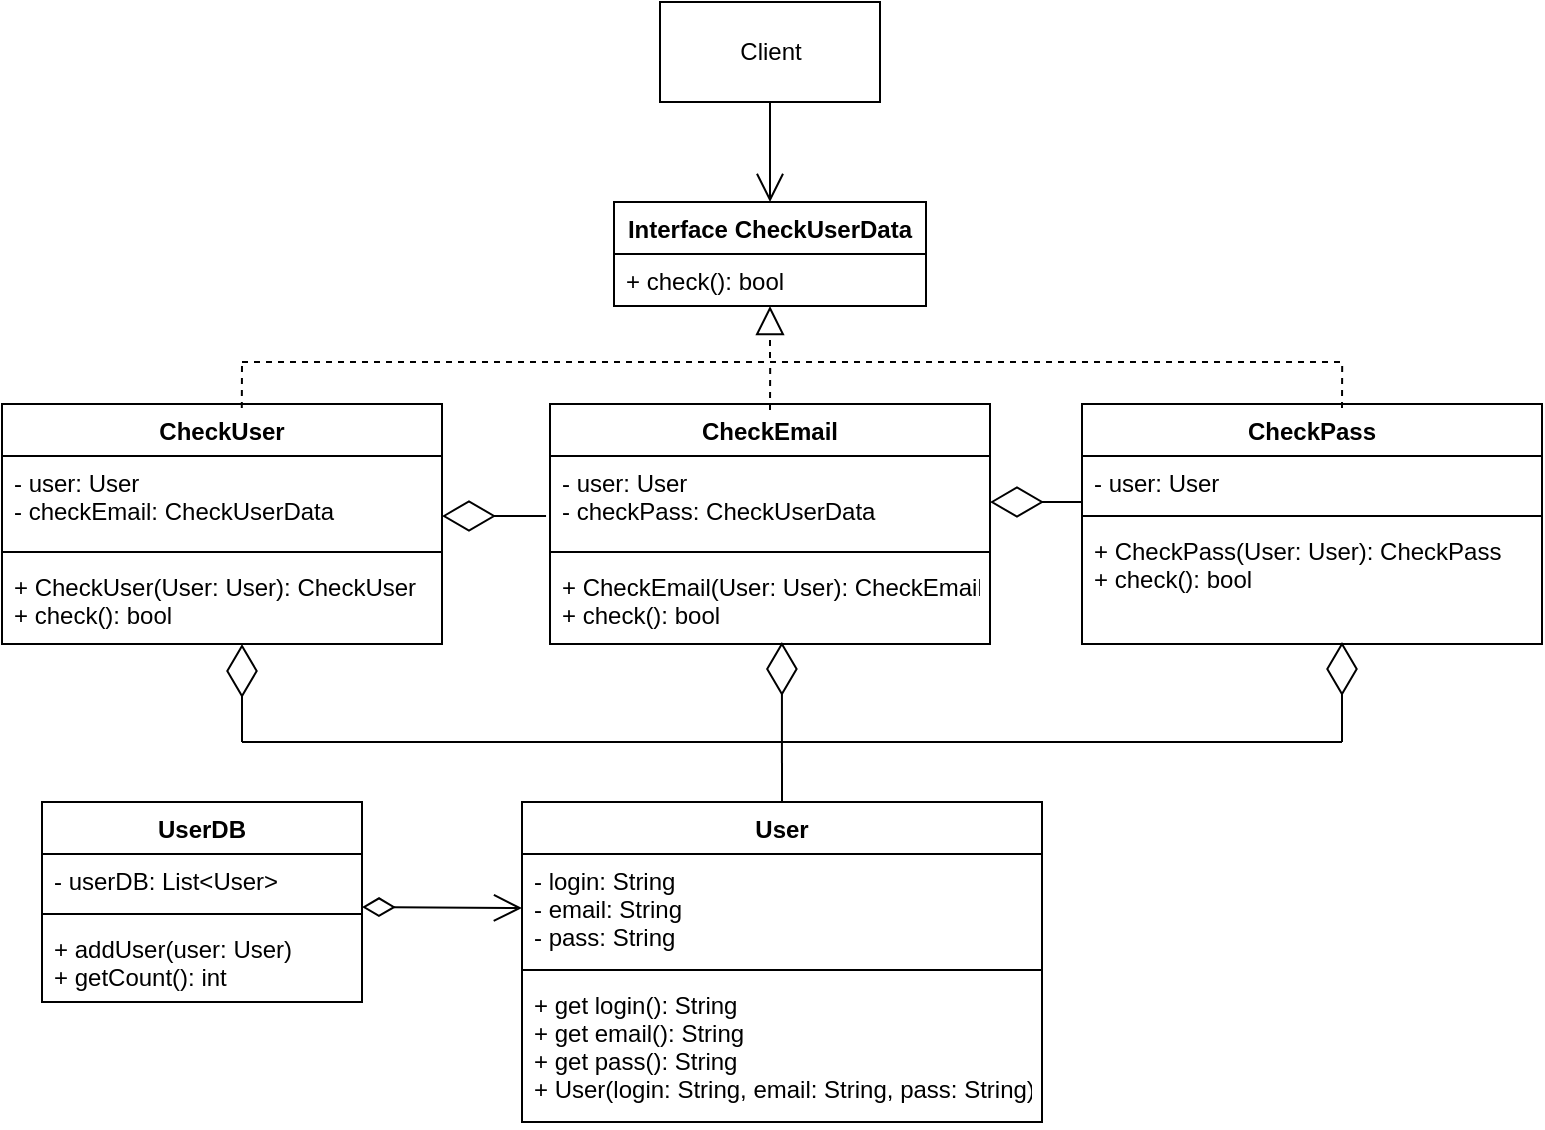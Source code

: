 <mxfile version="14.5.1" type="device"><diagram id="VJbZBWEGekMtrRJgZ7I2" name="Страница 1"><mxGraphModel dx="1086" dy="776" grid="1" gridSize="10" guides="1" tooltips="1" connect="1" arrows="1" fold="1" page="1" pageScale="1" pageWidth="827" pageHeight="1169" math="0" shadow="0"><root><mxCell id="0"/><mxCell id="1" parent="0"/><mxCell id="MDUPDTuJQlAU1jmgD7z4-1" value="Client" style="html=1;" vertex="1" parent="1"><mxGeometry x="359" y="50" width="110" height="50" as="geometry"/></mxCell><mxCell id="MDUPDTuJQlAU1jmgD7z4-2" value="Interface CheckUserData" style="swimlane;fontStyle=1;childLayout=stackLayout;horizontal=1;startSize=26;fillColor=none;horizontalStack=0;resizeParent=1;resizeParentMax=0;resizeLast=0;collapsible=1;marginBottom=0;" vertex="1" parent="1"><mxGeometry x="336" y="150" width="156" height="52" as="geometry"/></mxCell><mxCell id="MDUPDTuJQlAU1jmgD7z4-3" value="+ check(): bool" style="text;strokeColor=none;fillColor=none;align=left;verticalAlign=top;spacingLeft=4;spacingRight=4;overflow=hidden;rotatable=0;points=[[0,0.5],[1,0.5]];portConstraint=eastwest;" vertex="1" parent="MDUPDTuJQlAU1jmgD7z4-2"><mxGeometry y="26" width="156" height="26" as="geometry"/></mxCell><mxCell id="MDUPDTuJQlAU1jmgD7z4-6" value="" style="endArrow=open;endFill=1;endSize=12;html=1;exitX=0.5;exitY=1;exitDx=0;exitDy=0;" edge="1" parent="1" source="MDUPDTuJQlAU1jmgD7z4-1" target="MDUPDTuJQlAU1jmgD7z4-2"><mxGeometry width="160" relative="1" as="geometry"><mxPoint x="330" y="300" as="sourcePoint"/><mxPoint x="490" y="300" as="targetPoint"/></mxGeometry></mxCell><mxCell id="MDUPDTuJQlAU1jmgD7z4-7" value="CheckEmail" style="swimlane;fontStyle=1;align=center;verticalAlign=top;childLayout=stackLayout;horizontal=1;startSize=26;horizontalStack=0;resizeParent=1;resizeParentMax=0;resizeLast=0;collapsible=1;marginBottom=0;" vertex="1" parent="1"><mxGeometry x="304" y="251" width="220" height="120" as="geometry"/></mxCell><mxCell id="MDUPDTuJQlAU1jmgD7z4-8" value="- user: User&#10;- checkPass: CheckUserData" style="text;strokeColor=none;fillColor=none;align=left;verticalAlign=top;spacingLeft=4;spacingRight=4;overflow=hidden;rotatable=0;points=[[0,0.5],[1,0.5]];portConstraint=eastwest;" vertex="1" parent="MDUPDTuJQlAU1jmgD7z4-7"><mxGeometry y="26" width="220" height="44" as="geometry"/></mxCell><mxCell id="MDUPDTuJQlAU1jmgD7z4-9" value="" style="line;strokeWidth=1;fillColor=none;align=left;verticalAlign=middle;spacingTop=-1;spacingLeft=3;spacingRight=3;rotatable=0;labelPosition=right;points=[];portConstraint=eastwest;" vertex="1" parent="MDUPDTuJQlAU1jmgD7z4-7"><mxGeometry y="70" width="220" height="8" as="geometry"/></mxCell><mxCell id="MDUPDTuJQlAU1jmgD7z4-10" value="+ CheckEmail(User: User): CheckEmail&#10;+ check(): bool" style="text;strokeColor=none;fillColor=none;align=left;verticalAlign=top;spacingLeft=4;spacingRight=4;overflow=hidden;rotatable=0;points=[[0,0.5],[1,0.5]];portConstraint=eastwest;" vertex="1" parent="MDUPDTuJQlAU1jmgD7z4-7"><mxGeometry y="78" width="220" height="42" as="geometry"/></mxCell><mxCell id="MDUPDTuJQlAU1jmgD7z4-11" value="CheckUser" style="swimlane;fontStyle=1;align=center;verticalAlign=top;childLayout=stackLayout;horizontal=1;startSize=26;horizontalStack=0;resizeParent=1;resizeParentMax=0;resizeLast=0;collapsible=1;marginBottom=0;" vertex="1" parent="1"><mxGeometry x="30" y="251" width="220" height="120" as="geometry"/></mxCell><mxCell id="MDUPDTuJQlAU1jmgD7z4-12" value="- user: User&#10;- checkEmail: CheckUserData" style="text;strokeColor=none;fillColor=none;align=left;verticalAlign=top;spacingLeft=4;spacingRight=4;overflow=hidden;rotatable=0;points=[[0,0.5],[1,0.5]];portConstraint=eastwest;" vertex="1" parent="MDUPDTuJQlAU1jmgD7z4-11"><mxGeometry y="26" width="220" height="44" as="geometry"/></mxCell><mxCell id="MDUPDTuJQlAU1jmgD7z4-13" value="" style="line;strokeWidth=1;fillColor=none;align=left;verticalAlign=middle;spacingTop=-1;spacingLeft=3;spacingRight=3;rotatable=0;labelPosition=right;points=[];portConstraint=eastwest;" vertex="1" parent="MDUPDTuJQlAU1jmgD7z4-11"><mxGeometry y="70" width="220" height="8" as="geometry"/></mxCell><mxCell id="MDUPDTuJQlAU1jmgD7z4-14" value="+ CheckUser(User: User): CheckUser&#10;+ check(): bool" style="text;strokeColor=none;fillColor=none;align=left;verticalAlign=top;spacingLeft=4;spacingRight=4;overflow=hidden;rotatable=0;points=[[0,0.5],[1,0.5]];portConstraint=eastwest;" vertex="1" parent="MDUPDTuJQlAU1jmgD7z4-11"><mxGeometry y="78" width="220" height="42" as="geometry"/></mxCell><mxCell id="MDUPDTuJQlAU1jmgD7z4-15" value="CheckPass" style="swimlane;fontStyle=1;align=center;verticalAlign=top;childLayout=stackLayout;horizontal=1;startSize=26;horizontalStack=0;resizeParent=1;resizeParentMax=0;resizeLast=0;collapsible=1;marginBottom=0;" vertex="1" parent="1"><mxGeometry x="570" y="251" width="230" height="120" as="geometry"/></mxCell><mxCell id="MDUPDTuJQlAU1jmgD7z4-16" value="- user: User" style="text;strokeColor=none;fillColor=none;align=left;verticalAlign=top;spacingLeft=4;spacingRight=4;overflow=hidden;rotatable=0;points=[[0,0.5],[1,0.5]];portConstraint=eastwest;" vertex="1" parent="MDUPDTuJQlAU1jmgD7z4-15"><mxGeometry y="26" width="230" height="26" as="geometry"/></mxCell><mxCell id="MDUPDTuJQlAU1jmgD7z4-17" value="" style="line;strokeWidth=1;fillColor=none;align=left;verticalAlign=middle;spacingTop=-1;spacingLeft=3;spacingRight=3;rotatable=0;labelPosition=right;points=[];portConstraint=eastwest;" vertex="1" parent="MDUPDTuJQlAU1jmgD7z4-15"><mxGeometry y="52" width="230" height="8" as="geometry"/></mxCell><mxCell id="MDUPDTuJQlAU1jmgD7z4-18" value="+ CheckPass(User: User): CheckPass&#10;+ check(): bool" style="text;strokeColor=none;fillColor=none;align=left;verticalAlign=top;spacingLeft=4;spacingRight=4;overflow=hidden;rotatable=0;points=[[0,0.5],[1,0.5]];portConstraint=eastwest;" vertex="1" parent="MDUPDTuJQlAU1jmgD7z4-15"><mxGeometry y="60" width="230" height="60" as="geometry"/></mxCell><mxCell id="MDUPDTuJQlAU1jmgD7z4-19" value="UserDB" style="swimlane;fontStyle=1;align=center;verticalAlign=top;childLayout=stackLayout;horizontal=1;startSize=26;horizontalStack=0;resizeParent=1;resizeParentMax=0;resizeLast=0;collapsible=1;marginBottom=0;" vertex="1" parent="1"><mxGeometry x="50" y="450" width="160" height="100" as="geometry"/></mxCell><mxCell id="MDUPDTuJQlAU1jmgD7z4-20" value="- userDB: List&lt;User&gt;" style="text;strokeColor=none;fillColor=none;align=left;verticalAlign=top;spacingLeft=4;spacingRight=4;overflow=hidden;rotatable=0;points=[[0,0.5],[1,0.5]];portConstraint=eastwest;" vertex="1" parent="MDUPDTuJQlAU1jmgD7z4-19"><mxGeometry y="26" width="160" height="26" as="geometry"/></mxCell><mxCell id="MDUPDTuJQlAU1jmgD7z4-21" value="" style="line;strokeWidth=1;fillColor=none;align=left;verticalAlign=middle;spacingTop=-1;spacingLeft=3;spacingRight=3;rotatable=0;labelPosition=right;points=[];portConstraint=eastwest;" vertex="1" parent="MDUPDTuJQlAU1jmgD7z4-19"><mxGeometry y="52" width="160" height="8" as="geometry"/></mxCell><mxCell id="MDUPDTuJQlAU1jmgD7z4-22" value="+ addUser(user: User)&#10;+ getCount(): int" style="text;strokeColor=none;fillColor=none;align=left;verticalAlign=top;spacingLeft=4;spacingRight=4;overflow=hidden;rotatable=0;points=[[0,0.5],[1,0.5]];portConstraint=eastwest;" vertex="1" parent="MDUPDTuJQlAU1jmgD7z4-19"><mxGeometry y="60" width="160" height="40" as="geometry"/></mxCell><mxCell id="MDUPDTuJQlAU1jmgD7z4-23" value="User" style="swimlane;fontStyle=1;align=center;verticalAlign=top;childLayout=stackLayout;horizontal=1;startSize=26;horizontalStack=0;resizeParent=1;resizeParentMax=0;resizeLast=0;collapsible=1;marginBottom=0;" vertex="1" parent="1"><mxGeometry x="290" y="450" width="260" height="160" as="geometry"/></mxCell><mxCell id="MDUPDTuJQlAU1jmgD7z4-36" value="" style="endArrow=open;html=1;endSize=12;startArrow=diamondThin;startSize=14;startFill=0;edgeStyle=orthogonalEdgeStyle;align=left;verticalAlign=bottom;entryX=0;entryY=0.5;entryDx=0;entryDy=0;" edge="1" parent="MDUPDTuJQlAU1jmgD7z4-23" target="MDUPDTuJQlAU1jmgD7z4-24"><mxGeometry x="-1" y="23" relative="1" as="geometry"><mxPoint x="-80" y="52.5" as="sourcePoint"/><mxPoint x="80" y="52.5" as="targetPoint"/><mxPoint y="1" as="offset"/></mxGeometry></mxCell><mxCell id="MDUPDTuJQlAU1jmgD7z4-24" value="- login: String&#10;- email: String&#10;- pass: String" style="text;strokeColor=none;fillColor=none;align=left;verticalAlign=top;spacingLeft=4;spacingRight=4;overflow=hidden;rotatable=0;points=[[0,0.5],[1,0.5]];portConstraint=eastwest;" vertex="1" parent="MDUPDTuJQlAU1jmgD7z4-23"><mxGeometry y="26" width="260" height="54" as="geometry"/></mxCell><mxCell id="MDUPDTuJQlAU1jmgD7z4-25" value="" style="line;strokeWidth=1;fillColor=none;align=left;verticalAlign=middle;spacingTop=-1;spacingLeft=3;spacingRight=3;rotatable=0;labelPosition=right;points=[];portConstraint=eastwest;" vertex="1" parent="MDUPDTuJQlAU1jmgD7z4-23"><mxGeometry y="80" width="260" height="8" as="geometry"/></mxCell><mxCell id="MDUPDTuJQlAU1jmgD7z4-26" value="+ get login(): String&#10;+ get email(): String&#10;+ get pass(): String&#10;+ User(login: String, email: String, pass: String)" style="text;strokeColor=none;fillColor=none;align=left;verticalAlign=top;spacingLeft=4;spacingRight=4;overflow=hidden;rotatable=0;points=[[0,0.5],[1,0.5]];portConstraint=eastwest;" vertex="1" parent="MDUPDTuJQlAU1jmgD7z4-23"><mxGeometry y="88" width="260" height="72" as="geometry"/></mxCell><mxCell id="MDUPDTuJQlAU1jmgD7z4-27" value="" style="endArrow=block;dashed=1;endFill=0;endSize=12;html=1;" edge="1" parent="1"><mxGeometry width="160" relative="1" as="geometry"><mxPoint x="414" y="228" as="sourcePoint"/><mxPoint x="414" y="202" as="targetPoint"/></mxGeometry></mxCell><mxCell id="MDUPDTuJQlAU1jmgD7z4-28" value="" style="endArrow=none;html=1;dashed=1;" edge="1" parent="1"><mxGeometry relative="1" as="geometry"><mxPoint x="150" y="230" as="sourcePoint"/><mxPoint x="700" y="230" as="targetPoint"/></mxGeometry></mxCell><mxCell id="MDUPDTuJQlAU1jmgD7z4-31" value="" style="endArrow=none;html=1;exitX=0.545;exitY=0.017;exitDx=0;exitDy=0;exitPerimeter=0;dashed=1;" edge="1" parent="1" source="MDUPDTuJQlAU1jmgD7z4-11"><mxGeometry relative="1" as="geometry"><mxPoint x="90" y="190" as="sourcePoint"/><mxPoint x="150" y="230" as="targetPoint"/></mxGeometry></mxCell><mxCell id="MDUPDTuJQlAU1jmgD7z4-34" value="" style="endArrow=none;html=1;exitX=0.545;exitY=0.017;exitDx=0;exitDy=0;exitPerimeter=0;dashed=1;" edge="1" parent="1"><mxGeometry relative="1" as="geometry"><mxPoint x="700.0" y="253.04" as="sourcePoint"/><mxPoint x="700.1" y="230" as="targetPoint"/></mxGeometry></mxCell><mxCell id="MDUPDTuJQlAU1jmgD7z4-35" value="" style="endArrow=none;html=1;exitX=0.545;exitY=0.017;exitDx=0;exitDy=0;exitPerimeter=0;dashed=1;" edge="1" parent="1"><mxGeometry relative="1" as="geometry"><mxPoint x="414" y="254.04" as="sourcePoint"/><mxPoint x="414.1" y="231" as="targetPoint"/></mxGeometry></mxCell><mxCell id="MDUPDTuJQlAU1jmgD7z4-37" value="" style="endArrow=diamondThin;endFill=0;endSize=24;html=1;exitX=0.5;exitY=0;exitDx=0;exitDy=0;entryX=0.527;entryY=0.976;entryDx=0;entryDy=0;entryPerimeter=0;" edge="1" parent="1" source="MDUPDTuJQlAU1jmgD7z4-23" target="MDUPDTuJQlAU1jmgD7z4-10"><mxGeometry width="160" relative="1" as="geometry"><mxPoint x="370" y="300" as="sourcePoint"/><mxPoint x="530" y="300" as="targetPoint"/></mxGeometry></mxCell><mxCell id="MDUPDTuJQlAU1jmgD7z4-38" value="" style="endArrow=diamondThin;endFill=0;endSize=24;html=1;entryX=0.527;entryY=0.976;entryDx=0;entryDy=0;entryPerimeter=0;" edge="1" parent="1"><mxGeometry width="160" relative="1" as="geometry"><mxPoint x="150" y="420" as="sourcePoint"/><mxPoint x="150.0" y="371.002" as="targetPoint"/></mxGeometry></mxCell><mxCell id="MDUPDTuJQlAU1jmgD7z4-39" value="" style="endArrow=diamondThin;endFill=0;endSize=24;html=1;" edge="1" parent="1"><mxGeometry width="160" relative="1" as="geometry"><mxPoint x="700" y="420" as="sourcePoint"/><mxPoint x="700" y="370" as="targetPoint"/></mxGeometry></mxCell><mxCell id="MDUPDTuJQlAU1jmgD7z4-40" value="" style="endArrow=none;html=1;" edge="1" parent="1"><mxGeometry relative="1" as="geometry"><mxPoint x="150" y="420" as="sourcePoint"/><mxPoint x="700" y="420" as="targetPoint"/></mxGeometry></mxCell><mxCell id="MDUPDTuJQlAU1jmgD7z4-41" value="" style="endArrow=diamondThin;endFill=0;endSize=24;html=1;exitX=-0.009;exitY=0.682;exitDx=0;exitDy=0;exitPerimeter=0;" edge="1" parent="1" source="MDUPDTuJQlAU1jmgD7z4-8"><mxGeometry width="160" relative="1" as="geometry"><mxPoint x="630" y="600" as="sourcePoint"/><mxPoint x="250" y="307" as="targetPoint"/></mxGeometry></mxCell><mxCell id="MDUPDTuJQlAU1jmgD7z4-42" value="" style="endArrow=diamondThin;endFill=0;endSize=24;html=1;exitX=0;exitY=0.885;exitDx=0;exitDy=0;exitPerimeter=0;" edge="1" parent="1" source="MDUPDTuJQlAU1jmgD7z4-16"><mxGeometry width="160" relative="1" as="geometry"><mxPoint x="576.02" y="300.008" as="sourcePoint"/><mxPoint x="524" y="300" as="targetPoint"/></mxGeometry></mxCell></root></mxGraphModel></diagram></mxfile>